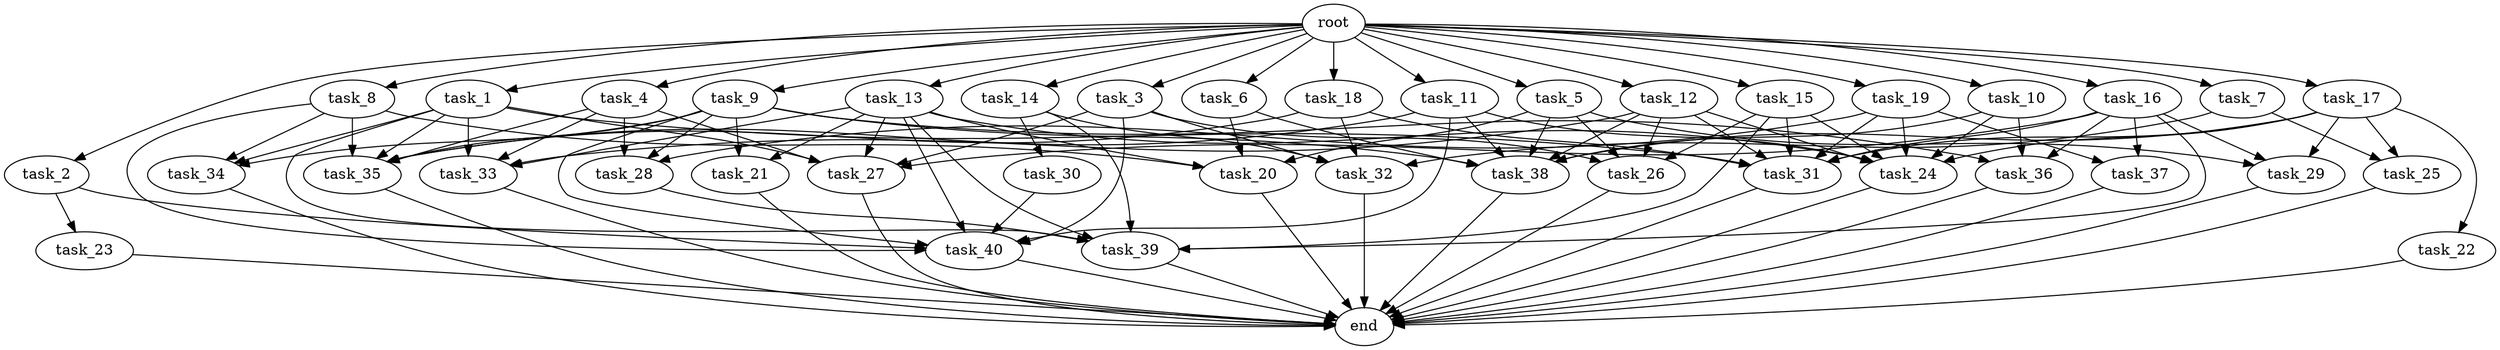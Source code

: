 digraph G {
  root [size="0.000000e+00"];
  task_1 [size="5.109459e+10"];
  task_2 [size="6.196266e+10"];
  task_3 [size="4.166140e+10"];
  task_4 [size="3.002163e+10"];
  task_5 [size="2.666744e+10"];
  task_6 [size="7.827780e+10"];
  task_7 [size="3.695370e+10"];
  task_8 [size="2.492887e+10"];
  task_9 [size="8.490111e+10"];
  task_10 [size="6.979994e+10"];
  task_11 [size="1.593380e+10"];
  task_12 [size="8.781691e+10"];
  task_13 [size="7.774770e+10"];
  task_14 [size="9.489773e+10"];
  task_15 [size="9.238116e+10"];
  task_16 [size="3.938673e+10"];
  task_17 [size="7.197072e+10"];
  task_18 [size="6.669567e+10"];
  task_19 [size="3.381301e+10"];
  task_20 [size="5.612369e+10"];
  task_21 [size="6.987722e+10"];
  task_22 [size="6.997397e+10"];
  task_23 [size="4.077814e+10"];
  task_24 [size="7.619131e+10"];
  task_25 [size="8.807080e+10"];
  task_26 [size="5.766291e+10"];
  task_27 [size="8.882376e+10"];
  task_28 [size="7.479629e+10"];
  task_29 [size="1.541806e+10"];
  task_30 [size="2.026277e+10"];
  task_31 [size="9.107921e+10"];
  task_32 [size="7.550027e+10"];
  task_33 [size="3.883184e+10"];
  task_34 [size="9.237866e+10"];
  task_35 [size="1.508195e+10"];
  task_36 [size="1.033474e+10"];
  task_37 [size="4.748736e+10"];
  task_38 [size="1.567386e+10"];
  task_39 [size="4.577208e+10"];
  task_40 [size="6.448968e+10"];
  end [size="0.000000e+00"];

  root -> task_1 [size="1.000000e-12"];
  root -> task_2 [size="1.000000e-12"];
  root -> task_3 [size="1.000000e-12"];
  root -> task_4 [size="1.000000e-12"];
  root -> task_5 [size="1.000000e-12"];
  root -> task_6 [size="1.000000e-12"];
  root -> task_7 [size="1.000000e-12"];
  root -> task_8 [size="1.000000e-12"];
  root -> task_9 [size="1.000000e-12"];
  root -> task_10 [size="1.000000e-12"];
  root -> task_11 [size="1.000000e-12"];
  root -> task_12 [size="1.000000e-12"];
  root -> task_13 [size="1.000000e-12"];
  root -> task_14 [size="1.000000e-12"];
  root -> task_15 [size="1.000000e-12"];
  root -> task_16 [size="1.000000e-12"];
  root -> task_17 [size="1.000000e-12"];
  root -> task_18 [size="1.000000e-12"];
  root -> task_19 [size="1.000000e-12"];
  task_1 -> task_27 [size="1.776475e+08"];
  task_1 -> task_31 [size="1.301132e+08"];
  task_1 -> task_33 [size="9.707961e+07"];
  task_1 -> task_34 [size="3.079289e+08"];
  task_1 -> task_35 [size="2.513658e+07"];
  task_1 -> task_39 [size="7.628680e+07"];
  task_2 -> task_23 [size="4.077814e+08"];
  task_2 -> task_40 [size="9.212812e+07"];
  task_3 -> task_26 [size="1.441573e+08"];
  task_3 -> task_27 [size="1.776475e+08"];
  task_3 -> task_32 [size="1.887507e+08"];
  task_3 -> task_40 [size="9.212812e+07"];
  task_4 -> task_27 [size="1.776475e+08"];
  task_4 -> task_28 [size="2.493210e+08"];
  task_4 -> task_33 [size="9.707961e+07"];
  task_4 -> task_35 [size="2.513658e+07"];
  task_5 -> task_20 [size="1.403092e+08"];
  task_5 -> task_26 [size="1.441573e+08"];
  task_5 -> task_29 [size="5.139352e+07"];
  task_5 -> task_38 [size="2.239122e+07"];
  task_6 -> task_20 [size="1.403092e+08"];
  task_6 -> task_38 [size="2.239122e+07"];
  task_7 -> task_25 [size="4.403540e+08"];
  task_7 -> task_32 [size="1.887507e+08"];
  task_8 -> task_20 [size="1.403092e+08"];
  task_8 -> task_34 [size="3.079289e+08"];
  task_8 -> task_35 [size="2.513658e+07"];
  task_8 -> task_40 [size="9.212812e+07"];
  task_9 -> task_21 [size="3.493861e+08"];
  task_9 -> task_28 [size="2.493210e+08"];
  task_9 -> task_34 [size="3.079289e+08"];
  task_9 -> task_35 [size="2.513658e+07"];
  task_9 -> task_36 [size="3.444914e+07"];
  task_9 -> task_38 [size="2.239122e+07"];
  task_9 -> task_40 [size="9.212812e+07"];
  task_10 -> task_24 [size="1.088447e+08"];
  task_10 -> task_36 [size="3.444914e+07"];
  task_10 -> task_38 [size="2.239122e+07"];
  task_11 -> task_24 [size="1.088447e+08"];
  task_11 -> task_35 [size="2.513658e+07"];
  task_11 -> task_38 [size="2.239122e+07"];
  task_11 -> task_40 [size="9.212812e+07"];
  task_12 -> task_24 [size="1.088447e+08"];
  task_12 -> task_26 [size="1.441573e+08"];
  task_12 -> task_31 [size="1.301132e+08"];
  task_12 -> task_33 [size="9.707961e+07"];
  task_12 -> task_38 [size="2.239122e+07"];
  task_13 -> task_20 [size="1.403092e+08"];
  task_13 -> task_21 [size="3.493861e+08"];
  task_13 -> task_24 [size="1.088447e+08"];
  task_13 -> task_27 [size="1.776475e+08"];
  task_13 -> task_33 [size="9.707961e+07"];
  task_13 -> task_39 [size="7.628680e+07"];
  task_13 -> task_40 [size="9.212812e+07"];
  task_14 -> task_30 [size="2.026277e+08"];
  task_14 -> task_32 [size="1.887507e+08"];
  task_14 -> task_39 [size="7.628680e+07"];
  task_15 -> task_24 [size="1.088447e+08"];
  task_15 -> task_26 [size="1.441573e+08"];
  task_15 -> task_31 [size="1.301132e+08"];
  task_15 -> task_39 [size="7.628680e+07"];
  task_16 -> task_27 [size="1.776475e+08"];
  task_16 -> task_29 [size="5.139352e+07"];
  task_16 -> task_31 [size="1.301132e+08"];
  task_16 -> task_36 [size="3.444914e+07"];
  task_16 -> task_37 [size="2.374368e+08"];
  task_16 -> task_39 [size="7.628680e+07"];
  task_17 -> task_22 [size="6.997397e+08"];
  task_17 -> task_24 [size="1.088447e+08"];
  task_17 -> task_25 [size="4.403540e+08"];
  task_17 -> task_29 [size="5.139352e+07"];
  task_17 -> task_31 [size="1.301132e+08"];
  task_17 -> task_38 [size="2.239122e+07"];
  task_18 -> task_31 [size="1.301132e+08"];
  task_18 -> task_32 [size="1.887507e+08"];
  task_18 -> task_35 [size="2.513658e+07"];
  task_19 -> task_24 [size="1.088447e+08"];
  task_19 -> task_28 [size="2.493210e+08"];
  task_19 -> task_31 [size="1.301132e+08"];
  task_19 -> task_37 [size="2.374368e+08"];
  task_20 -> end [size="1.000000e-12"];
  task_21 -> end [size="1.000000e-12"];
  task_22 -> end [size="1.000000e-12"];
  task_23 -> end [size="1.000000e-12"];
  task_24 -> end [size="1.000000e-12"];
  task_25 -> end [size="1.000000e-12"];
  task_26 -> end [size="1.000000e-12"];
  task_27 -> end [size="1.000000e-12"];
  task_28 -> task_39 [size="7.628680e+07"];
  task_29 -> end [size="1.000000e-12"];
  task_30 -> task_40 [size="9.212812e+07"];
  task_31 -> end [size="1.000000e-12"];
  task_32 -> end [size="1.000000e-12"];
  task_33 -> end [size="1.000000e-12"];
  task_34 -> end [size="1.000000e-12"];
  task_35 -> end [size="1.000000e-12"];
  task_36 -> end [size="1.000000e-12"];
  task_37 -> end [size="1.000000e-12"];
  task_38 -> end [size="1.000000e-12"];
  task_39 -> end [size="1.000000e-12"];
  task_40 -> end [size="1.000000e-12"];
}
